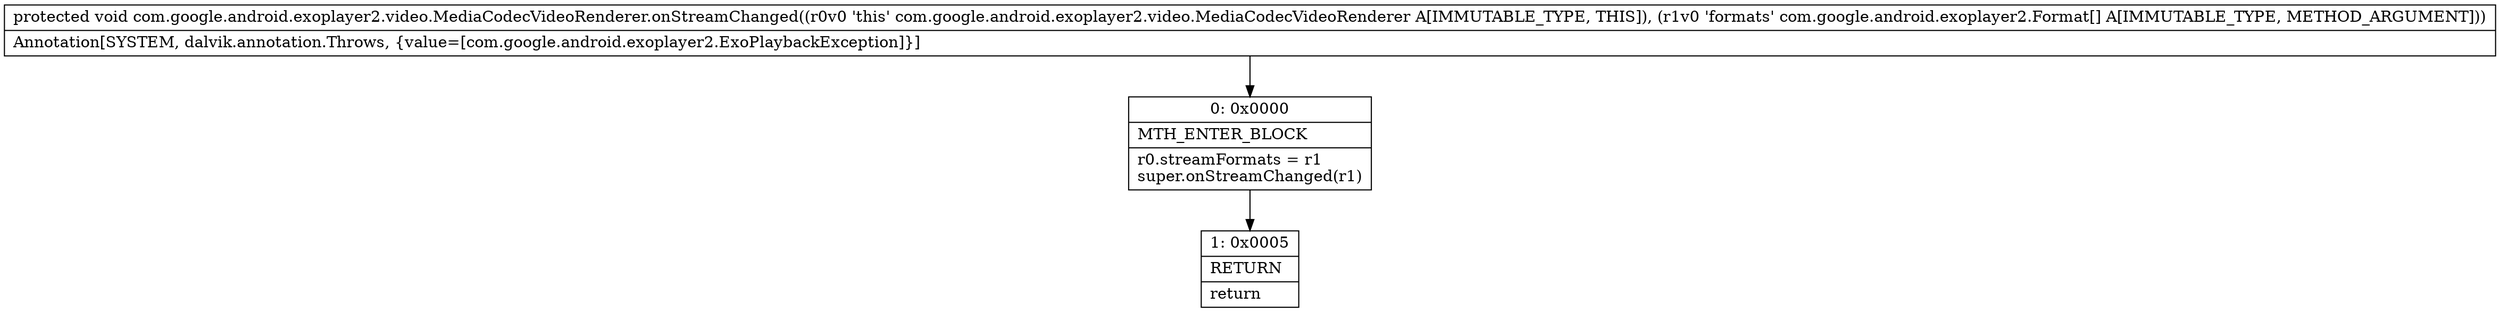 digraph "CFG forcom.google.android.exoplayer2.video.MediaCodecVideoRenderer.onStreamChanged([Lcom\/google\/android\/exoplayer2\/Format;)V" {
Node_0 [shape=record,label="{0\:\ 0x0000|MTH_ENTER_BLOCK\l|r0.streamFormats = r1\lsuper.onStreamChanged(r1)\l}"];
Node_1 [shape=record,label="{1\:\ 0x0005|RETURN\l|return\l}"];
MethodNode[shape=record,label="{protected void com.google.android.exoplayer2.video.MediaCodecVideoRenderer.onStreamChanged((r0v0 'this' com.google.android.exoplayer2.video.MediaCodecVideoRenderer A[IMMUTABLE_TYPE, THIS]), (r1v0 'formats' com.google.android.exoplayer2.Format[] A[IMMUTABLE_TYPE, METHOD_ARGUMENT]))  | Annotation[SYSTEM, dalvik.annotation.Throws, \{value=[com.google.android.exoplayer2.ExoPlaybackException]\}]\l}"];
MethodNode -> Node_0;
Node_0 -> Node_1;
}

